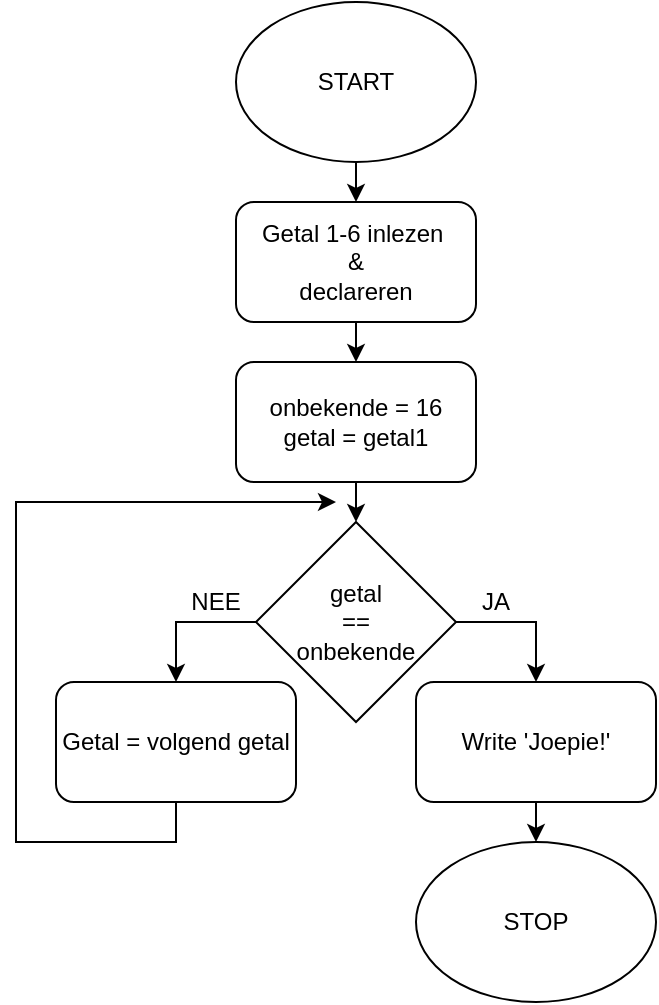 <mxfile version="12.2.2" type="device" pages="1"><diagram id="1VWy4DrwnCQ28x0Pv7SS" name="Page-1"><mxGraphModel dx="1468" dy="663" grid="1" gridSize="10" guides="1" tooltips="1" connect="1" arrows="1" fold="1" page="1" pageScale="1" pageWidth="700" pageHeight="600" math="0" shadow="0"><root><mxCell id="0"/><mxCell id="1" parent="0"/><mxCell id="3kOj39hzSFWlrLCahNPp-14" style="edgeStyle=orthogonalEdgeStyle;rounded=0;orthogonalLoop=1;jettySize=auto;html=1;exitX=0.5;exitY=1;exitDx=0;exitDy=0;entryX=0.5;entryY=0;entryDx=0;entryDy=0;" edge="1" parent="1" source="3kOj39hzSFWlrLCahNPp-1" target="3kOj39hzSFWlrLCahNPp-2"><mxGeometry relative="1" as="geometry"/></mxCell><mxCell id="3kOj39hzSFWlrLCahNPp-1" value="START" style="ellipse;whiteSpace=wrap;html=1;" vertex="1" parent="1"><mxGeometry x="300" y="30" width="120" height="80" as="geometry"/></mxCell><mxCell id="3kOj39hzSFWlrLCahNPp-13" style="edgeStyle=orthogonalEdgeStyle;rounded=0;orthogonalLoop=1;jettySize=auto;html=1;exitX=0.5;exitY=1;exitDx=0;exitDy=0;entryX=0.5;entryY=0;entryDx=0;entryDy=0;" edge="1" parent="1" source="3kOj39hzSFWlrLCahNPp-2" target="3kOj39hzSFWlrLCahNPp-3"><mxGeometry relative="1" as="geometry"/></mxCell><mxCell id="3kOj39hzSFWlrLCahNPp-2" value="Getal 1-6 inlezen&amp;nbsp;&lt;br&gt;&amp;amp;&lt;br&gt;declareren" style="rounded=1;whiteSpace=wrap;html=1;" vertex="1" parent="1"><mxGeometry x="300" y="130" width="120" height="60" as="geometry"/></mxCell><mxCell id="3kOj39hzSFWlrLCahNPp-12" style="edgeStyle=orthogonalEdgeStyle;rounded=0;orthogonalLoop=1;jettySize=auto;html=1;exitX=0.5;exitY=1;exitDx=0;exitDy=0;entryX=0.5;entryY=0;entryDx=0;entryDy=0;" edge="1" parent="1" source="3kOj39hzSFWlrLCahNPp-3" target="3kOj39hzSFWlrLCahNPp-4"><mxGeometry relative="1" as="geometry"/></mxCell><mxCell id="3kOj39hzSFWlrLCahNPp-3" value="onbekende = 16&lt;br&gt;getal = getal1" style="rounded=1;whiteSpace=wrap;html=1;" vertex="1" parent="1"><mxGeometry x="300" y="210" width="120" height="60" as="geometry"/></mxCell><mxCell id="3kOj39hzSFWlrLCahNPp-8" style="edgeStyle=orthogonalEdgeStyle;rounded=0;orthogonalLoop=1;jettySize=auto;html=1;exitX=0;exitY=0.5;exitDx=0;exitDy=0;" edge="1" parent="1" source="3kOj39hzSFWlrLCahNPp-4" target="3kOj39hzSFWlrLCahNPp-5"><mxGeometry relative="1" as="geometry"/></mxCell><mxCell id="3kOj39hzSFWlrLCahNPp-9" style="edgeStyle=orthogonalEdgeStyle;rounded=0;orthogonalLoop=1;jettySize=auto;html=1;exitX=1;exitY=0.5;exitDx=0;exitDy=0;" edge="1" parent="1" source="3kOj39hzSFWlrLCahNPp-4" target="3kOj39hzSFWlrLCahNPp-6"><mxGeometry relative="1" as="geometry"/></mxCell><mxCell id="3kOj39hzSFWlrLCahNPp-4" value="getal&lt;br&gt;==&lt;br&gt;onbekende" style="rhombus;whiteSpace=wrap;html=1;" vertex="1" parent="1"><mxGeometry x="310" y="290" width="100" height="100" as="geometry"/></mxCell><mxCell id="3kOj39hzSFWlrLCahNPp-11" style="edgeStyle=orthogonalEdgeStyle;rounded=0;orthogonalLoop=1;jettySize=auto;html=1;exitX=0.5;exitY=1;exitDx=0;exitDy=0;" edge="1" parent="1" source="3kOj39hzSFWlrLCahNPp-5"><mxGeometry relative="1" as="geometry"><mxPoint x="350" y="280" as="targetPoint"/><Array as="points"><mxPoint x="270" y="450"/><mxPoint x="190" y="450"/><mxPoint x="190" y="280"/></Array></mxGeometry></mxCell><mxCell id="3kOj39hzSFWlrLCahNPp-5" value="Getal = volgend getal" style="rounded=1;whiteSpace=wrap;html=1;" vertex="1" parent="1"><mxGeometry x="210" y="370" width="120" height="60" as="geometry"/></mxCell><mxCell id="3kOj39hzSFWlrLCahNPp-10" style="edgeStyle=orthogonalEdgeStyle;rounded=0;orthogonalLoop=1;jettySize=auto;html=1;exitX=0.5;exitY=1;exitDx=0;exitDy=0;entryX=0.5;entryY=0;entryDx=0;entryDy=0;" edge="1" parent="1" source="3kOj39hzSFWlrLCahNPp-6" target="3kOj39hzSFWlrLCahNPp-7"><mxGeometry relative="1" as="geometry"/></mxCell><mxCell id="3kOj39hzSFWlrLCahNPp-6" value="Write 'Joepie!'" style="rounded=1;whiteSpace=wrap;html=1;" vertex="1" parent="1"><mxGeometry x="390" y="370" width="120" height="60" as="geometry"/></mxCell><mxCell id="3kOj39hzSFWlrLCahNPp-7" value="STOP" style="ellipse;whiteSpace=wrap;html=1;" vertex="1" parent="1"><mxGeometry x="390" y="450" width="120" height="80" as="geometry"/></mxCell><mxCell id="3kOj39hzSFWlrLCahNPp-16" value="JA" style="text;html=1;strokeColor=none;fillColor=none;align=center;verticalAlign=middle;whiteSpace=wrap;rounded=0;" vertex="1" parent="1"><mxGeometry x="410" y="320" width="40" height="20" as="geometry"/></mxCell><mxCell id="3kOj39hzSFWlrLCahNPp-17" value="NEE" style="text;html=1;strokeColor=none;fillColor=none;align=center;verticalAlign=middle;whiteSpace=wrap;rounded=0;" vertex="1" parent="1"><mxGeometry x="270" y="320" width="40" height="20" as="geometry"/></mxCell></root></mxGraphModel></diagram></mxfile>